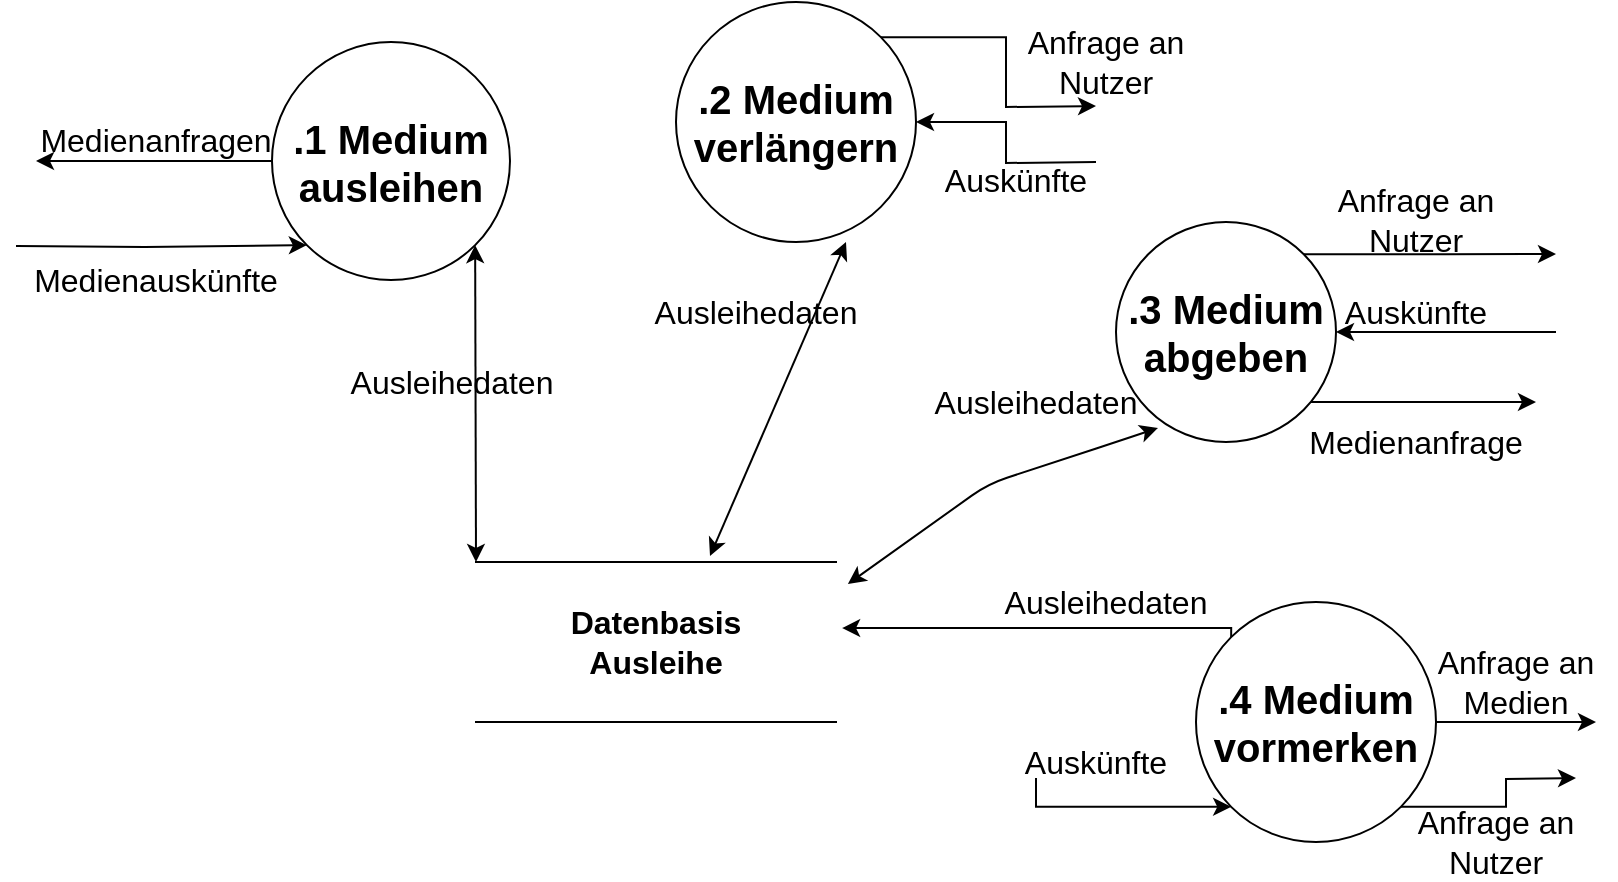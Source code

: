 <mxfile version="12.3.1" type="device" pages="1"><diagram id="Pxt8so8WHnYhaSrAGTAa" name="Page-1"><mxGraphModel dx="801" dy="435" grid="1" gridSize="10" guides="1" tooltips="1" connect="1" arrows="1" fold="1" page="1" pageScale="1" pageWidth="827" pageHeight="1169" math="0" shadow="0"><root><mxCell id="0"/><mxCell id="1" parent="0"/><mxCell id="REBMlj5eCiVZzw4MyYft-11" style="edgeStyle=orthogonalEdgeStyle;rounded=0;orthogonalLoop=1;jettySize=auto;html=1;exitX=0;exitY=0.5;exitDx=0;exitDy=0;fontSize=16;" parent="1" source="REBMlj5eCiVZzw4MyYft-1" edge="1"><mxGeometry relative="1" as="geometry"><mxPoint x="20" y="90" as="targetPoint"/><Array as="points"><mxPoint x="20" y="90"/><mxPoint x="20" y="90"/></Array></mxGeometry></mxCell><mxCell id="REBMlj5eCiVZzw4MyYft-12" style="edgeStyle=orthogonalEdgeStyle;rounded=0;orthogonalLoop=1;jettySize=auto;html=1;fontSize=16;entryX=0;entryY=1;entryDx=0;entryDy=0;" parent="1" edge="1" target="REBMlj5eCiVZzw4MyYft-1"><mxGeometry relative="1" as="geometry"><mxPoint x="10" y="132" as="sourcePoint"/></mxGeometry></mxCell><mxCell id="REBMlj5eCiVZzw4MyYft-1" value=".1 Medium ausleihen" style="ellipse;whiteSpace=wrap;html=1;aspect=fixed;fontStyle=1;fontSize=20;" parent="1" vertex="1"><mxGeometry x="138" y="30" width="119" height="119" as="geometry"/></mxCell><mxCell id="X1fK_UgMaTX63KDURV97-15" style="edgeStyle=orthogonalEdgeStyle;rounded=0;orthogonalLoop=1;jettySize=auto;html=1;exitX=1;exitY=0;exitDx=0;exitDy=0;" edge="1" parent="1" source="REBMlj5eCiVZzw4MyYft-2"><mxGeometry relative="1" as="geometry"><mxPoint x="550" y="62" as="targetPoint"/></mxGeometry></mxCell><mxCell id="X1fK_UgMaTX63KDURV97-17" style="edgeStyle=orthogonalEdgeStyle;rounded=0;orthogonalLoop=1;jettySize=auto;html=1;exitX=1;exitY=0.5;exitDx=0;exitDy=0;entryX=1;entryY=0.5;entryDx=0;entryDy=0;" edge="1" parent="1" target="REBMlj5eCiVZzw4MyYft-2"><mxGeometry relative="1" as="geometry"><mxPoint x="550" y="90" as="sourcePoint"/></mxGeometry></mxCell><mxCell id="REBMlj5eCiVZzw4MyYft-2" value=".2 Medium verlängern" style="ellipse;whiteSpace=wrap;html=1;aspect=fixed;fontStyle=1;fontSize=20;" parent="1" vertex="1"><mxGeometry x="340" y="10" width="120" height="120" as="geometry"/></mxCell><mxCell id="X1fK_UgMaTX63KDURV97-30" style="edgeStyle=orthogonalEdgeStyle;rounded=0;orthogonalLoop=1;jettySize=auto;html=1;exitX=1;exitY=0;exitDx=0;exitDy=0;fontSize=16;" edge="1" parent="1" source="REBMlj5eCiVZzw4MyYft-3"><mxGeometry relative="1" as="geometry"><mxPoint x="780" y="136" as="targetPoint"/></mxGeometry></mxCell><mxCell id="X1fK_UgMaTX63KDURV97-31" style="edgeStyle=orthogonalEdgeStyle;rounded=0;orthogonalLoop=1;jettySize=auto;html=1;fontSize=16;entryX=1;entryY=0.5;entryDx=0;entryDy=0;" edge="1" parent="1" target="REBMlj5eCiVZzw4MyYft-3"><mxGeometry relative="1" as="geometry"><mxPoint x="780" y="175" as="sourcePoint"/><Array as="points"><mxPoint x="760" y="175"/></Array></mxGeometry></mxCell><mxCell id="X1fK_UgMaTX63KDURV97-38" style="edgeStyle=orthogonalEdgeStyle;rounded=0;orthogonalLoop=1;jettySize=auto;html=1;exitX=1;exitY=1;exitDx=0;exitDy=0;fontSize=16;" edge="1" parent="1" source="REBMlj5eCiVZzw4MyYft-3"><mxGeometry relative="1" as="geometry"><mxPoint x="770" y="210" as="targetPoint"/><Array as="points"><mxPoint x="654" y="210"/></Array></mxGeometry></mxCell><mxCell id="REBMlj5eCiVZzw4MyYft-3" value=".3 Medium abgeben" style="ellipse;whiteSpace=wrap;html=1;aspect=fixed;fontStyle=1;fontSize=20;" parent="1" vertex="1"><mxGeometry x="560" y="120" width="110" height="110" as="geometry"/></mxCell><mxCell id="X1fK_UgMaTX63KDURV97-42" style="edgeStyle=orthogonalEdgeStyle;rounded=0;orthogonalLoop=1;jettySize=auto;html=1;exitX=1;exitY=0.5;exitDx=0;exitDy=0;fontSize=16;" edge="1" parent="1" source="REBMlj5eCiVZzw4MyYft-4"><mxGeometry relative="1" as="geometry"><mxPoint x="800" y="370" as="targetPoint"/></mxGeometry></mxCell><mxCell id="X1fK_UgMaTX63KDURV97-43" style="edgeStyle=orthogonalEdgeStyle;rounded=0;orthogonalLoop=1;jettySize=auto;html=1;exitX=1;exitY=1;exitDx=0;exitDy=0;fontSize=16;" edge="1" parent="1" source="REBMlj5eCiVZzw4MyYft-4"><mxGeometry relative="1" as="geometry"><mxPoint x="790" y="398" as="targetPoint"/></mxGeometry></mxCell><mxCell id="X1fK_UgMaTX63KDURV97-45" style="edgeStyle=orthogonalEdgeStyle;rounded=0;orthogonalLoop=1;jettySize=auto;html=1;exitX=0;exitY=1;exitDx=0;exitDy=0;fontSize=16;entryX=0;entryY=1;entryDx=0;entryDy=0;" edge="1" parent="1" target="REBMlj5eCiVZzw4MyYft-4"><mxGeometry relative="1" as="geometry"><mxPoint x="520" y="398" as="sourcePoint"/><Array as="points"><mxPoint x="520" y="412"/></Array></mxGeometry></mxCell><mxCell id="X1fK_UgMaTX63KDURV97-59" style="edgeStyle=orthogonalEdgeStyle;rounded=0;orthogonalLoop=1;jettySize=auto;html=1;exitX=0;exitY=0;exitDx=0;exitDy=0;fontSize=16;entryX=1.017;entryY=0.413;entryDx=0;entryDy=0;entryPerimeter=0;" edge="1" parent="1" source="REBMlj5eCiVZzw4MyYft-4" target="REBMlj5eCiVZzw4MyYft-5"><mxGeometry relative="1" as="geometry"><mxPoint x="450" y="328" as="targetPoint"/><Array as="points"><mxPoint x="618" y="323"/></Array></mxGeometry></mxCell><mxCell id="REBMlj5eCiVZzw4MyYft-4" value="&lt;b&gt;&lt;font style=&quot;font-size: 20px&quot;&gt;.4 Medium vormerken&lt;/font&gt;&lt;/b&gt;" style="ellipse;whiteSpace=wrap;html=1;aspect=fixed;" parent="1" vertex="1"><mxGeometry x="600" y="310" width="120" height="120" as="geometry"/></mxCell><mxCell id="REBMlj5eCiVZzw4MyYft-5" value="Datenbasis&lt;br style=&quot;font-size: 16px;&quot;&gt;Ausleihe" style="shape=partialRectangle;whiteSpace=wrap;html=1;left=0;right=0;fillColor=none;fontSize=16;fontStyle=1" parent="1" vertex="1"><mxGeometry x="240" y="290" width="180" height="80" as="geometry"/></mxCell><mxCell id="REBMlj5eCiVZzw4MyYft-6" value="" style="endArrow=classic;startArrow=classic;html=1;fontSize=16;exitX=0;exitY=0;exitDx=0;exitDy=0;entryX=1;entryY=1;entryDx=0;entryDy=0;" parent="1" source="REBMlj5eCiVZzw4MyYft-5" target="REBMlj5eCiVZzw4MyYft-1" edge="1"><mxGeometry width="50" height="50" relative="1" as="geometry"><mxPoint x="35" y="140" as="sourcePoint"/><mxPoint x="85" y="90" as="targetPoint"/></mxGeometry></mxCell><mxCell id="REBMlj5eCiVZzw4MyYft-7" value="Ausleihedaten" style="text;html=1;strokeColor=none;fillColor=none;align=center;verticalAlign=middle;whiteSpace=wrap;rounded=0;fontSize=16;" parent="1" vertex="1"><mxGeometry x="208" y="190" width="40" height="20" as="geometry"/></mxCell><mxCell id="X1fK_UgMaTX63KDURV97-13" value="Ausleihedaten&lt;br&gt;" style="text;html=1;strokeColor=none;fillColor=none;align=center;verticalAlign=middle;whiteSpace=wrap;rounded=0;fontSize=16;" vertex="1" parent="1"><mxGeometry x="360" y="155" width="40" height="20" as="geometry"/></mxCell><mxCell id="X1fK_UgMaTX63KDURV97-50" value="Ausleihedaten&lt;br&gt;" style="text;html=1;strokeColor=none;fillColor=none;align=center;verticalAlign=middle;whiteSpace=wrap;rounded=0;fontSize=16;" vertex="1" parent="1"><mxGeometry x="500" y="200" width="40" height="20" as="geometry"/></mxCell><mxCell id="X1fK_UgMaTX63KDURV97-56" value="Ausleihedaten&lt;br&gt;" style="text;html=1;strokeColor=none;fillColor=none;align=center;verticalAlign=middle;whiteSpace=wrap;rounded=0;fontSize=16;" vertex="1" parent="1"><mxGeometry x="535" y="300" width="40" height="20" as="geometry"/></mxCell><mxCell id="REBMlj5eCiVZzw4MyYft-13" value="Medienanfragen" style="text;html=1;strokeColor=none;fillColor=none;align=center;verticalAlign=middle;whiteSpace=wrap;rounded=0;fontSize=16;" parent="1" vertex="1"><mxGeometry x="60" y="69" width="40" height="20" as="geometry"/></mxCell><mxCell id="REBMlj5eCiVZzw4MyYft-14" value="Medienauskünfte" style="text;html=1;strokeColor=none;fillColor=none;align=center;verticalAlign=middle;whiteSpace=wrap;rounded=0;fontSize=16;" parent="1" vertex="1"><mxGeometry x="60" y="139" width="40" height="20" as="geometry"/></mxCell><mxCell id="X1fK_UgMaTX63KDURV97-18" value="&lt;font style=&quot;font-size: 16px&quot;&gt;Anfrage an Nutzer&lt;/font&gt;" style="text;html=1;strokeColor=none;fillColor=none;align=center;verticalAlign=middle;whiteSpace=wrap;rounded=0;" vertex="1" parent="1"><mxGeometry x="510" y="30" width="90" height="20" as="geometry"/></mxCell><mxCell id="X1fK_UgMaTX63KDURV97-21" value="Auskünfte" style="text;html=1;strokeColor=none;fillColor=none;align=center;verticalAlign=middle;whiteSpace=wrap;rounded=0;fontSize=16;" vertex="1" parent="1"><mxGeometry x="490" y="89" width="40" height="20" as="geometry"/></mxCell><mxCell id="X1fK_UgMaTX63KDURV97-28" value="" style="endArrow=classic;startArrow=classic;html=1;fontSize=16;exitX=0.65;exitY=-0.037;exitDx=0;exitDy=0;exitPerimeter=0;" edge="1" parent="1" source="REBMlj5eCiVZzw4MyYft-5"><mxGeometry width="50" height="50" relative="1" as="geometry"><mxPoint x="375" y="180" as="sourcePoint"/><mxPoint x="425" y="130" as="targetPoint"/></mxGeometry></mxCell><mxCell id="X1fK_UgMaTX63KDURV97-32" value="Anfrage an Nutzer&lt;br&gt;" style="text;html=1;strokeColor=none;fillColor=none;align=center;verticalAlign=middle;whiteSpace=wrap;rounded=0;fontSize=16;" vertex="1" parent="1"><mxGeometry x="650" y="109" width="120" height="20" as="geometry"/></mxCell><mxCell id="X1fK_UgMaTX63KDURV97-33" value="Auskünfte" style="text;html=1;strokeColor=none;fillColor=none;align=center;verticalAlign=middle;whiteSpace=wrap;rounded=0;fontSize=16;" vertex="1" parent="1"><mxGeometry x="690" y="154.5" width="40" height="20" as="geometry"/></mxCell><mxCell id="X1fK_UgMaTX63KDURV97-39" value="Medienanfrage" style="text;html=1;strokeColor=none;fillColor=none;align=center;verticalAlign=middle;whiteSpace=wrap;rounded=0;fontSize=16;" vertex="1" parent="1"><mxGeometry x="670" y="220" width="80" height="20" as="geometry"/></mxCell><mxCell id="X1fK_UgMaTX63KDURV97-46" value="Anfrage an Medien" style="text;html=1;strokeColor=none;fillColor=none;align=center;verticalAlign=middle;whiteSpace=wrap;rounded=0;fontSize=16;" vertex="1" parent="1"><mxGeometry x="710" y="340" width="100" height="20" as="geometry"/></mxCell><mxCell id="X1fK_UgMaTX63KDURV97-47" value="Anfrage an Nutzer" style="text;html=1;strokeColor=none;fillColor=none;align=center;verticalAlign=middle;whiteSpace=wrap;rounded=0;fontSize=16;" vertex="1" parent="1"><mxGeometry x="700" y="420" width="100" height="20" as="geometry"/></mxCell><mxCell id="X1fK_UgMaTX63KDURV97-48" value="Auskünfte" style="text;html=1;strokeColor=none;fillColor=none;align=center;verticalAlign=middle;whiteSpace=wrap;rounded=0;fontSize=16;" vertex="1" parent="1"><mxGeometry x="530" y="380" width="40" height="20" as="geometry"/></mxCell><mxCell id="X1fK_UgMaTX63KDURV97-55" value="" style="endArrow=classic;startArrow=classic;html=1;fontSize=16;exitX=1.033;exitY=0.138;exitDx=0;exitDy=0;exitPerimeter=0;entryX=0.191;entryY=0.936;entryDx=0;entryDy=0;entryPerimeter=0;" edge="1" parent="1" source="REBMlj5eCiVZzw4MyYft-5" target="REBMlj5eCiVZzw4MyYft-3"><mxGeometry width="50" height="50" relative="1" as="geometry"><mxPoint x="550" y="265" as="sourcePoint"/><mxPoint x="580" y="230" as="targetPoint"/><Array as="points"><mxPoint x="496" y="251"/><mxPoint x="560" y="230"/></Array></mxGeometry></mxCell></root></mxGraphModel></diagram></mxfile>